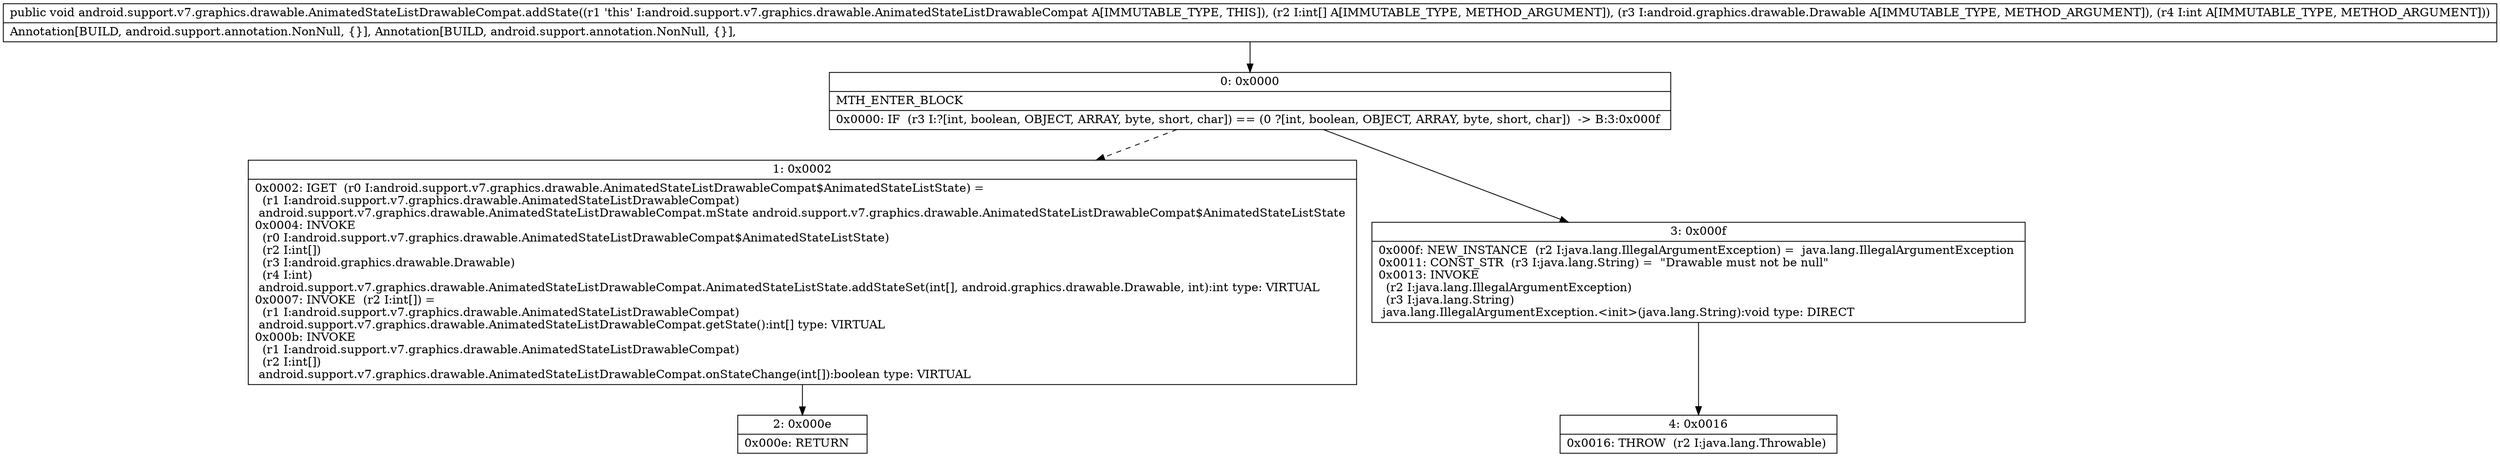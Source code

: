 digraph "CFG forandroid.support.v7.graphics.drawable.AnimatedStateListDrawableCompat.addState([ILandroid\/graphics\/drawable\/Drawable;I)V" {
Node_0 [shape=record,label="{0\:\ 0x0000|MTH_ENTER_BLOCK\l|0x0000: IF  (r3 I:?[int, boolean, OBJECT, ARRAY, byte, short, char]) == (0 ?[int, boolean, OBJECT, ARRAY, byte, short, char])  \-\> B:3:0x000f \l}"];
Node_1 [shape=record,label="{1\:\ 0x0002|0x0002: IGET  (r0 I:android.support.v7.graphics.drawable.AnimatedStateListDrawableCompat$AnimatedStateListState) = \l  (r1 I:android.support.v7.graphics.drawable.AnimatedStateListDrawableCompat)\l android.support.v7.graphics.drawable.AnimatedStateListDrawableCompat.mState android.support.v7.graphics.drawable.AnimatedStateListDrawableCompat$AnimatedStateListState \l0x0004: INVOKE  \l  (r0 I:android.support.v7.graphics.drawable.AnimatedStateListDrawableCompat$AnimatedStateListState)\l  (r2 I:int[])\l  (r3 I:android.graphics.drawable.Drawable)\l  (r4 I:int)\l android.support.v7.graphics.drawable.AnimatedStateListDrawableCompat.AnimatedStateListState.addStateSet(int[], android.graphics.drawable.Drawable, int):int type: VIRTUAL \l0x0007: INVOKE  (r2 I:int[]) = \l  (r1 I:android.support.v7.graphics.drawable.AnimatedStateListDrawableCompat)\l android.support.v7.graphics.drawable.AnimatedStateListDrawableCompat.getState():int[] type: VIRTUAL \l0x000b: INVOKE  \l  (r1 I:android.support.v7.graphics.drawable.AnimatedStateListDrawableCompat)\l  (r2 I:int[])\l android.support.v7.graphics.drawable.AnimatedStateListDrawableCompat.onStateChange(int[]):boolean type: VIRTUAL \l}"];
Node_2 [shape=record,label="{2\:\ 0x000e|0x000e: RETURN   \l}"];
Node_3 [shape=record,label="{3\:\ 0x000f|0x000f: NEW_INSTANCE  (r2 I:java.lang.IllegalArgumentException) =  java.lang.IllegalArgumentException \l0x0011: CONST_STR  (r3 I:java.lang.String) =  \"Drawable must not be null\" \l0x0013: INVOKE  \l  (r2 I:java.lang.IllegalArgumentException)\l  (r3 I:java.lang.String)\l java.lang.IllegalArgumentException.\<init\>(java.lang.String):void type: DIRECT \l}"];
Node_4 [shape=record,label="{4\:\ 0x0016|0x0016: THROW  (r2 I:java.lang.Throwable) \l}"];
MethodNode[shape=record,label="{public void android.support.v7.graphics.drawable.AnimatedStateListDrawableCompat.addState((r1 'this' I:android.support.v7.graphics.drawable.AnimatedStateListDrawableCompat A[IMMUTABLE_TYPE, THIS]), (r2 I:int[] A[IMMUTABLE_TYPE, METHOD_ARGUMENT]), (r3 I:android.graphics.drawable.Drawable A[IMMUTABLE_TYPE, METHOD_ARGUMENT]), (r4 I:int A[IMMUTABLE_TYPE, METHOD_ARGUMENT]))  | Annotation[BUILD, android.support.annotation.NonNull, \{\}], Annotation[BUILD, android.support.annotation.NonNull, \{\}], \l}"];
MethodNode -> Node_0;
Node_0 -> Node_1[style=dashed];
Node_0 -> Node_3;
Node_1 -> Node_2;
Node_3 -> Node_4;
}

